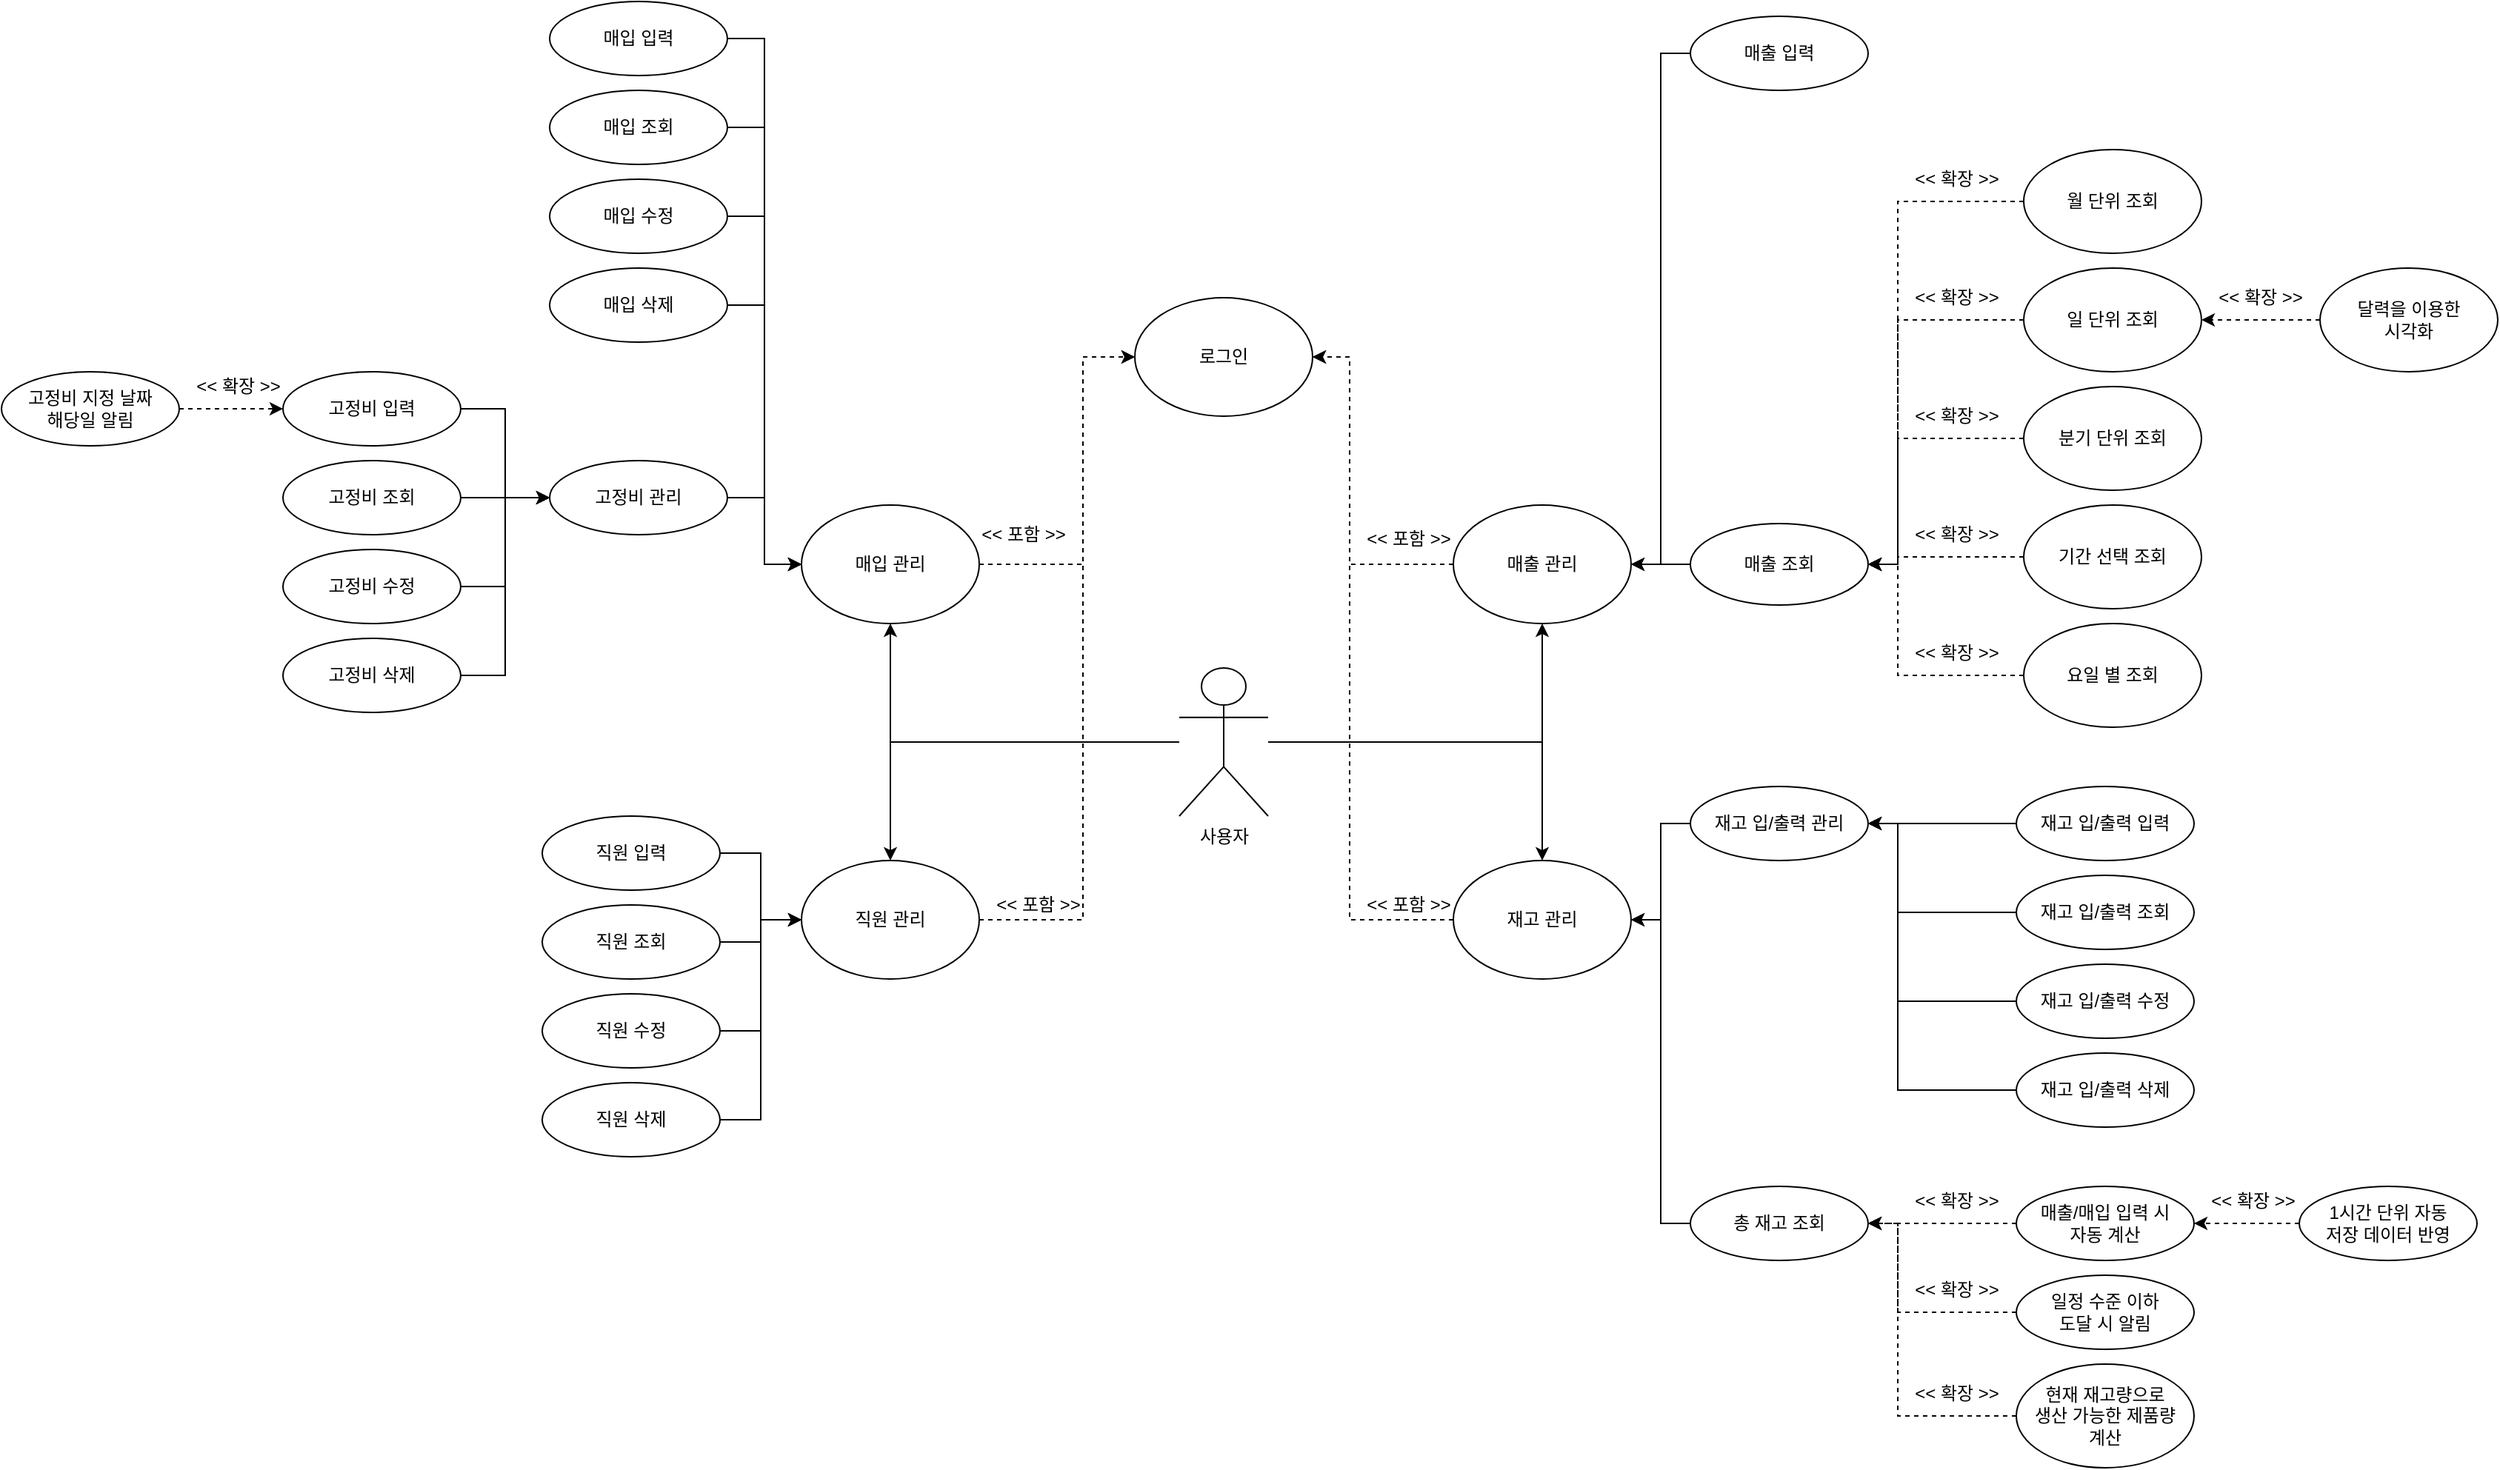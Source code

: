 <mxfile version="21.3.2" type="device">
  <diagram name="페이지-1" id="5rvc0cyoSZBuFWo42gVA">
    <mxGraphModel dx="1687" dy="1726" grid="1" gridSize="10" guides="1" tooltips="1" connect="1" arrows="1" fold="1" page="1" pageScale="1" pageWidth="1169" pageHeight="827" math="0" shadow="0">
      <root>
        <mxCell id="0" />
        <mxCell id="1" parent="0" />
        <mxCell id="7NKBUHU3Fe6AFXf19GnZ-112" value="" style="group" vertex="1" connectable="0" parent="1">
          <mxGeometry x="1320" y="-80" width="691" height="570" as="geometry" />
        </mxCell>
        <mxCell id="7NKBUHU3Fe6AFXf19GnZ-70" value="재고 입/출력 입력" style="ellipse;whiteSpace=wrap;html=1;" vertex="1" parent="7NKBUHU3Fe6AFXf19GnZ-112">
          <mxGeometry x="380" y="110" width="120" height="50" as="geometry" />
        </mxCell>
        <mxCell id="7NKBUHU3Fe6AFXf19GnZ-71" value="재고 입/출력 조회" style="ellipse;whiteSpace=wrap;html=1;" vertex="1" parent="7NKBUHU3Fe6AFXf19GnZ-112">
          <mxGeometry x="380" y="170" width="120" height="50" as="geometry" />
        </mxCell>
        <mxCell id="7NKBUHU3Fe6AFXf19GnZ-72" value="재고 입/출력 수정" style="ellipse;whiteSpace=wrap;html=1;" vertex="1" parent="7NKBUHU3Fe6AFXf19GnZ-112">
          <mxGeometry x="380" y="230" width="120" height="50" as="geometry" />
        </mxCell>
        <mxCell id="7NKBUHU3Fe6AFXf19GnZ-73" value="재고 입/출력 삭제" style="ellipse;whiteSpace=wrap;html=1;" vertex="1" parent="7NKBUHU3Fe6AFXf19GnZ-112">
          <mxGeometry x="380" y="290" width="120" height="50" as="geometry" />
        </mxCell>
        <mxCell id="7NKBUHU3Fe6AFXf19GnZ-74" value="재고 관리" style="ellipse;whiteSpace=wrap;html=1;" vertex="1" parent="7NKBUHU3Fe6AFXf19GnZ-112">
          <mxGeometry y="160" width="120" height="80" as="geometry" />
        </mxCell>
        <mxCell id="7NKBUHU3Fe6AFXf19GnZ-107" style="edgeStyle=orthogonalEdgeStyle;rounded=0;orthogonalLoop=1;jettySize=auto;html=1;entryX=1;entryY=0.5;entryDx=0;entryDy=0;" edge="1" parent="7NKBUHU3Fe6AFXf19GnZ-112" source="7NKBUHU3Fe6AFXf19GnZ-76" target="7NKBUHU3Fe6AFXf19GnZ-74">
          <mxGeometry relative="1" as="geometry" />
        </mxCell>
        <mxCell id="7NKBUHU3Fe6AFXf19GnZ-76" value="재고 입/출력 관리" style="ellipse;whiteSpace=wrap;html=1;" vertex="1" parent="7NKBUHU3Fe6AFXf19GnZ-112">
          <mxGeometry x="160" y="110" width="120" height="50" as="geometry" />
        </mxCell>
        <mxCell id="7NKBUHU3Fe6AFXf19GnZ-91" style="edgeStyle=orthogonalEdgeStyle;rounded=0;orthogonalLoop=1;jettySize=auto;html=1;entryX=1;entryY=0.5;entryDx=0;entryDy=0;" edge="1" parent="7NKBUHU3Fe6AFXf19GnZ-112" source="7NKBUHU3Fe6AFXf19GnZ-70" target="7NKBUHU3Fe6AFXf19GnZ-76">
          <mxGeometry relative="1" as="geometry" />
        </mxCell>
        <mxCell id="7NKBUHU3Fe6AFXf19GnZ-93" style="edgeStyle=orthogonalEdgeStyle;rounded=0;orthogonalLoop=1;jettySize=auto;html=1;entryX=1;entryY=0.5;entryDx=0;entryDy=0;" edge="1" parent="7NKBUHU3Fe6AFXf19GnZ-112" source="7NKBUHU3Fe6AFXf19GnZ-71" target="7NKBUHU3Fe6AFXf19GnZ-76">
          <mxGeometry relative="1" as="geometry">
            <Array as="points">
              <mxPoint x="300" y="195" />
              <mxPoint x="300" y="135" />
            </Array>
          </mxGeometry>
        </mxCell>
        <mxCell id="7NKBUHU3Fe6AFXf19GnZ-94" style="edgeStyle=orthogonalEdgeStyle;rounded=0;orthogonalLoop=1;jettySize=auto;html=1;entryX=1;entryY=0.5;entryDx=0;entryDy=0;" edge="1" parent="7NKBUHU3Fe6AFXf19GnZ-112" source="7NKBUHU3Fe6AFXf19GnZ-72" target="7NKBUHU3Fe6AFXf19GnZ-76">
          <mxGeometry relative="1" as="geometry">
            <Array as="points">
              <mxPoint x="300" y="255" />
              <mxPoint x="300" y="135" />
            </Array>
          </mxGeometry>
        </mxCell>
        <mxCell id="7NKBUHU3Fe6AFXf19GnZ-95" style="edgeStyle=orthogonalEdgeStyle;rounded=0;orthogonalLoop=1;jettySize=auto;html=1;entryX=1;entryY=0.5;entryDx=0;entryDy=0;" edge="1" parent="7NKBUHU3Fe6AFXf19GnZ-112" source="7NKBUHU3Fe6AFXf19GnZ-73" target="7NKBUHU3Fe6AFXf19GnZ-76">
          <mxGeometry relative="1" as="geometry">
            <Array as="points">
              <mxPoint x="300" y="315" />
              <mxPoint x="300" y="135" />
            </Array>
          </mxGeometry>
        </mxCell>
        <mxCell id="7NKBUHU3Fe6AFXf19GnZ-77" value="총 재고 조회" style="ellipse;whiteSpace=wrap;html=1;" vertex="1" parent="7NKBUHU3Fe6AFXf19GnZ-112">
          <mxGeometry x="160" y="380" width="120" height="50" as="geometry" />
        </mxCell>
        <mxCell id="7NKBUHU3Fe6AFXf19GnZ-145" style="edgeStyle=orthogonalEdgeStyle;rounded=0;orthogonalLoop=1;jettySize=auto;html=1;dashed=1;" edge="1" parent="7NKBUHU3Fe6AFXf19GnZ-112" source="7NKBUHU3Fe6AFXf19GnZ-78">
          <mxGeometry relative="1" as="geometry">
            <mxPoint x="280" y="405" as="targetPoint" />
          </mxGeometry>
        </mxCell>
        <mxCell id="7NKBUHU3Fe6AFXf19GnZ-78" value="매출/매입 입력 시&lt;br&gt;자동 계산" style="ellipse;whiteSpace=wrap;html=1;" vertex="1" parent="7NKBUHU3Fe6AFXf19GnZ-112">
          <mxGeometry x="380" y="380" width="120" height="50" as="geometry" />
        </mxCell>
        <mxCell id="7NKBUHU3Fe6AFXf19GnZ-142" style="edgeStyle=orthogonalEdgeStyle;rounded=0;orthogonalLoop=1;jettySize=auto;html=1;entryX=1;entryY=0.5;entryDx=0;entryDy=0;dashed=1;" edge="1" parent="7NKBUHU3Fe6AFXf19GnZ-112" source="7NKBUHU3Fe6AFXf19GnZ-80" target="7NKBUHU3Fe6AFXf19GnZ-78">
          <mxGeometry relative="1" as="geometry" />
        </mxCell>
        <mxCell id="7NKBUHU3Fe6AFXf19GnZ-80" value="1시간 단위 자동&lt;br&gt;저장 데이터 반영" style="ellipse;whiteSpace=wrap;html=1;" vertex="1" parent="7NKBUHU3Fe6AFXf19GnZ-112">
          <mxGeometry x="571" y="380" width="120" height="50" as="geometry" />
        </mxCell>
        <mxCell id="7NKBUHU3Fe6AFXf19GnZ-146" style="edgeStyle=orthogonalEdgeStyle;rounded=0;orthogonalLoop=1;jettySize=auto;html=1;entryX=1;entryY=0.5;entryDx=0;entryDy=0;dashed=1;" edge="1" parent="7NKBUHU3Fe6AFXf19GnZ-112" source="7NKBUHU3Fe6AFXf19GnZ-81" target="7NKBUHU3Fe6AFXf19GnZ-77">
          <mxGeometry relative="1" as="geometry">
            <Array as="points">
              <mxPoint x="300" y="465" />
              <mxPoint x="300" y="405" />
            </Array>
          </mxGeometry>
        </mxCell>
        <mxCell id="7NKBUHU3Fe6AFXf19GnZ-81" value="일정 수준 이하&lt;br&gt;도달 시 알림" style="ellipse;whiteSpace=wrap;html=1;" vertex="1" parent="7NKBUHU3Fe6AFXf19GnZ-112">
          <mxGeometry x="380" y="440" width="120" height="50" as="geometry" />
        </mxCell>
        <mxCell id="7NKBUHU3Fe6AFXf19GnZ-147" style="edgeStyle=orthogonalEdgeStyle;rounded=0;orthogonalLoop=1;jettySize=auto;html=1;entryX=1;entryY=0.5;entryDx=0;entryDy=0;dashed=1;" edge="1" parent="7NKBUHU3Fe6AFXf19GnZ-112" source="7NKBUHU3Fe6AFXf19GnZ-83" target="7NKBUHU3Fe6AFXf19GnZ-77">
          <mxGeometry relative="1" as="geometry">
            <Array as="points">
              <mxPoint x="300" y="535" />
              <mxPoint x="300" y="405" />
            </Array>
          </mxGeometry>
        </mxCell>
        <mxCell id="7NKBUHU3Fe6AFXf19GnZ-83" value="현재 재고량으로&lt;br&gt;생산 가능한 제품량&lt;br&gt;계산" style="ellipse;whiteSpace=wrap;html=1;" vertex="1" parent="7NKBUHU3Fe6AFXf19GnZ-112">
          <mxGeometry x="380" y="500" width="120" height="70" as="geometry" />
        </mxCell>
        <UserObject label="&amp;lt;&amp;lt; 확장 &amp;gt;&amp;gt;" placeholders="1" name="Variable" id="7NKBUHU3Fe6AFXf19GnZ-99">
          <mxCell style="text;html=1;strokeColor=none;fillColor=none;align=center;verticalAlign=middle;whiteSpace=wrap;overflow=hidden;rotation=0;" vertex="1" parent="7NKBUHU3Fe6AFXf19GnZ-112">
            <mxGeometry x="300" y="380" width="80" height="20" as="geometry" />
          </mxCell>
        </UserObject>
        <UserObject label="&amp;lt;&amp;lt; 확장 &amp;gt;&amp;gt;" placeholders="1" name="Variable" id="7NKBUHU3Fe6AFXf19GnZ-100">
          <mxCell style="text;html=1;strokeColor=none;fillColor=none;align=center;verticalAlign=middle;whiteSpace=wrap;overflow=hidden;rotation=0;" vertex="1" parent="7NKBUHU3Fe6AFXf19GnZ-112">
            <mxGeometry x="300" y="440" width="80" height="20" as="geometry" />
          </mxCell>
        </UserObject>
        <UserObject label="&amp;lt;&amp;lt; 확장 &amp;gt;&amp;gt;" placeholders="1" name="Variable" id="7NKBUHU3Fe6AFXf19GnZ-101">
          <mxCell style="text;html=1;strokeColor=none;fillColor=none;align=center;verticalAlign=middle;whiteSpace=wrap;overflow=hidden;rotation=0;" vertex="1" parent="7NKBUHU3Fe6AFXf19GnZ-112">
            <mxGeometry x="300" y="510" width="80" height="20" as="geometry" />
          </mxCell>
        </UserObject>
        <UserObject label="&amp;lt;&amp;lt; 확장 &amp;gt;&amp;gt;" placeholders="1" name="Variable" id="7NKBUHU3Fe6AFXf19GnZ-105">
          <mxCell style="text;html=1;strokeColor=none;fillColor=none;align=center;verticalAlign=middle;whiteSpace=wrap;overflow=hidden;rotation=0;" vertex="1" parent="7NKBUHU3Fe6AFXf19GnZ-112">
            <mxGeometry x="500" y="380" width="80" height="20" as="geometry" />
          </mxCell>
        </UserObject>
        <mxCell id="7NKBUHU3Fe6AFXf19GnZ-109" style="edgeStyle=orthogonalEdgeStyle;rounded=0;orthogonalLoop=1;jettySize=auto;html=1;entryX=1;entryY=0.5;entryDx=0;entryDy=0;" edge="1" parent="7NKBUHU3Fe6AFXf19GnZ-112" source="7NKBUHU3Fe6AFXf19GnZ-77" target="7NKBUHU3Fe6AFXf19GnZ-74">
          <mxGeometry relative="1" as="geometry" />
        </mxCell>
        <UserObject label="&amp;lt;&amp;lt; 확장 &amp;gt;&amp;gt;" placeholders="1" name="Variable" id="7NKBUHU3Fe6AFXf19GnZ-36">
          <mxCell style="text;html=1;strokeColor=none;fillColor=none;align=center;verticalAlign=middle;whiteSpace=wrap;overflow=hidden;rotation=0;container=0;" vertex="1" parent="7NKBUHU3Fe6AFXf19GnZ-112">
            <mxGeometry x="300" y="10" width="80" height="20" as="geometry" />
          </mxCell>
        </UserObject>
        <mxCell id="7NKBUHU3Fe6AFXf19GnZ-124" value="" style="group" vertex="1" connectable="0" parent="1">
          <mxGeometry x="340" y="-500" width="660" height="500" as="geometry" />
        </mxCell>
        <mxCell id="7NKBUHU3Fe6AFXf19GnZ-38" value="매입 관리" style="ellipse;whiteSpace=wrap;html=1;" vertex="1" parent="7NKBUHU3Fe6AFXf19GnZ-124">
          <mxGeometry x="540" y="340" width="120" height="80" as="geometry" />
        </mxCell>
        <mxCell id="7NKBUHU3Fe6AFXf19GnZ-55" style="edgeStyle=orthogonalEdgeStyle;rounded=0;orthogonalLoop=1;jettySize=auto;html=1;entryX=0;entryY=0.5;entryDx=0;entryDy=0;" edge="1" parent="7NKBUHU3Fe6AFXf19GnZ-124" source="7NKBUHU3Fe6AFXf19GnZ-39" target="7NKBUHU3Fe6AFXf19GnZ-38">
          <mxGeometry relative="1" as="geometry" />
        </mxCell>
        <mxCell id="7NKBUHU3Fe6AFXf19GnZ-39" value="매입 입력" style="ellipse;whiteSpace=wrap;html=1;" vertex="1" parent="7NKBUHU3Fe6AFXf19GnZ-124">
          <mxGeometry x="370" width="120" height="50" as="geometry" />
        </mxCell>
        <mxCell id="7NKBUHU3Fe6AFXf19GnZ-60" style="edgeStyle=orthogonalEdgeStyle;rounded=0;orthogonalLoop=1;jettySize=auto;html=1;entryX=0;entryY=0.5;entryDx=0;entryDy=0;" edge="1" parent="7NKBUHU3Fe6AFXf19GnZ-124" source="7NKBUHU3Fe6AFXf19GnZ-42" target="7NKBUHU3Fe6AFXf19GnZ-38">
          <mxGeometry relative="1" as="geometry" />
        </mxCell>
        <mxCell id="7NKBUHU3Fe6AFXf19GnZ-42" value="고정비 관리" style="ellipse;whiteSpace=wrap;html=1;" vertex="1" parent="7NKBUHU3Fe6AFXf19GnZ-124">
          <mxGeometry x="370" y="310" width="120" height="50" as="geometry" />
        </mxCell>
        <mxCell id="7NKBUHU3Fe6AFXf19GnZ-61" style="edgeStyle=orthogonalEdgeStyle;rounded=0;orthogonalLoop=1;jettySize=auto;html=1;entryX=0;entryY=0.5;entryDx=0;entryDy=0;" edge="1" parent="7NKBUHU3Fe6AFXf19GnZ-124" source="7NKBUHU3Fe6AFXf19GnZ-43" target="7NKBUHU3Fe6AFXf19GnZ-42">
          <mxGeometry relative="1" as="geometry" />
        </mxCell>
        <mxCell id="7NKBUHU3Fe6AFXf19GnZ-43" value="고정비 입력" style="ellipse;whiteSpace=wrap;html=1;" vertex="1" parent="7NKBUHU3Fe6AFXf19GnZ-124">
          <mxGeometry x="190" y="250" width="120" height="50" as="geometry" />
        </mxCell>
        <mxCell id="7NKBUHU3Fe6AFXf19GnZ-62" style="edgeStyle=orthogonalEdgeStyle;rounded=0;orthogonalLoop=1;jettySize=auto;html=1;entryX=0;entryY=0.5;entryDx=0;entryDy=0;" edge="1" parent="7NKBUHU3Fe6AFXf19GnZ-124" source="7NKBUHU3Fe6AFXf19GnZ-44" target="7NKBUHU3Fe6AFXf19GnZ-42">
          <mxGeometry relative="1" as="geometry" />
        </mxCell>
        <mxCell id="7NKBUHU3Fe6AFXf19GnZ-44" value="고정비 조회" style="ellipse;whiteSpace=wrap;html=1;" vertex="1" parent="7NKBUHU3Fe6AFXf19GnZ-124">
          <mxGeometry x="190" y="310" width="120" height="50" as="geometry" />
        </mxCell>
        <mxCell id="7NKBUHU3Fe6AFXf19GnZ-63" style="edgeStyle=orthogonalEdgeStyle;rounded=0;orthogonalLoop=1;jettySize=auto;html=1;entryX=0;entryY=0.5;entryDx=0;entryDy=0;" edge="1" parent="7NKBUHU3Fe6AFXf19GnZ-124" source="7NKBUHU3Fe6AFXf19GnZ-45" target="7NKBUHU3Fe6AFXf19GnZ-42">
          <mxGeometry relative="1" as="geometry" />
        </mxCell>
        <mxCell id="7NKBUHU3Fe6AFXf19GnZ-45" value="고정비 수정" style="ellipse;whiteSpace=wrap;html=1;" vertex="1" parent="7NKBUHU3Fe6AFXf19GnZ-124">
          <mxGeometry x="190" y="370" width="120" height="50" as="geometry" />
        </mxCell>
        <mxCell id="7NKBUHU3Fe6AFXf19GnZ-64" style="edgeStyle=orthogonalEdgeStyle;rounded=0;orthogonalLoop=1;jettySize=auto;html=1;entryX=0;entryY=0.5;entryDx=0;entryDy=0;" edge="1" parent="7NKBUHU3Fe6AFXf19GnZ-124" source="7NKBUHU3Fe6AFXf19GnZ-51" target="7NKBUHU3Fe6AFXf19GnZ-42">
          <mxGeometry relative="1" as="geometry" />
        </mxCell>
        <mxCell id="7NKBUHU3Fe6AFXf19GnZ-51" value="고정비 삭제" style="ellipse;whiteSpace=wrap;html=1;" vertex="1" parent="7NKBUHU3Fe6AFXf19GnZ-124">
          <mxGeometry x="190" y="430" width="120" height="50" as="geometry" />
        </mxCell>
        <mxCell id="7NKBUHU3Fe6AFXf19GnZ-56" style="edgeStyle=orthogonalEdgeStyle;rounded=0;orthogonalLoop=1;jettySize=auto;html=1;entryX=0;entryY=0.5;entryDx=0;entryDy=0;" edge="1" parent="7NKBUHU3Fe6AFXf19GnZ-124" source="7NKBUHU3Fe6AFXf19GnZ-52" target="7NKBUHU3Fe6AFXf19GnZ-38">
          <mxGeometry relative="1" as="geometry" />
        </mxCell>
        <mxCell id="7NKBUHU3Fe6AFXf19GnZ-52" value="매입 조회" style="ellipse;whiteSpace=wrap;html=1;" vertex="1" parent="7NKBUHU3Fe6AFXf19GnZ-124">
          <mxGeometry x="370" y="60" width="120" height="50" as="geometry" />
        </mxCell>
        <mxCell id="7NKBUHU3Fe6AFXf19GnZ-59" style="edgeStyle=orthogonalEdgeStyle;rounded=0;orthogonalLoop=1;jettySize=auto;html=1;entryX=0;entryY=0.5;entryDx=0;entryDy=0;" edge="1" parent="7NKBUHU3Fe6AFXf19GnZ-124" source="7NKBUHU3Fe6AFXf19GnZ-53" target="7NKBUHU3Fe6AFXf19GnZ-38">
          <mxGeometry relative="1" as="geometry" />
        </mxCell>
        <mxCell id="7NKBUHU3Fe6AFXf19GnZ-53" value="매입 수정" style="ellipse;whiteSpace=wrap;html=1;" vertex="1" parent="7NKBUHU3Fe6AFXf19GnZ-124">
          <mxGeometry x="370" y="120" width="120" height="50" as="geometry" />
        </mxCell>
        <mxCell id="7NKBUHU3Fe6AFXf19GnZ-58" style="edgeStyle=orthogonalEdgeStyle;rounded=0;orthogonalLoop=1;jettySize=auto;html=1;entryX=0;entryY=0.5;entryDx=0;entryDy=0;" edge="1" parent="7NKBUHU3Fe6AFXf19GnZ-124" source="7NKBUHU3Fe6AFXf19GnZ-54" target="7NKBUHU3Fe6AFXf19GnZ-38">
          <mxGeometry relative="1" as="geometry" />
        </mxCell>
        <mxCell id="7NKBUHU3Fe6AFXf19GnZ-54" value="매입 삭제" style="ellipse;whiteSpace=wrap;html=1;" vertex="1" parent="7NKBUHU3Fe6AFXf19GnZ-124">
          <mxGeometry x="370" y="180" width="120" height="50" as="geometry" />
        </mxCell>
        <mxCell id="7NKBUHU3Fe6AFXf19GnZ-141" style="edgeStyle=orthogonalEdgeStyle;rounded=0;orthogonalLoop=1;jettySize=auto;html=1;entryX=0;entryY=0.5;entryDx=0;entryDy=0;dashed=1;" edge="1" parent="7NKBUHU3Fe6AFXf19GnZ-124" source="7NKBUHU3Fe6AFXf19GnZ-65" target="7NKBUHU3Fe6AFXf19GnZ-43">
          <mxGeometry relative="1" as="geometry" />
        </mxCell>
        <mxCell id="7NKBUHU3Fe6AFXf19GnZ-65" value="고정비 지정 날짜 &lt;br&gt;해당일 알림" style="ellipse;whiteSpace=wrap;html=1;" vertex="1" parent="7NKBUHU3Fe6AFXf19GnZ-124">
          <mxGeometry y="250" width="120" height="50" as="geometry" />
        </mxCell>
        <UserObject label="&amp;lt;&amp;lt; 확장 &amp;gt;&amp;gt;" placeholders="1" name="Variable" id="7NKBUHU3Fe6AFXf19GnZ-67">
          <mxCell style="text;html=1;strokeColor=none;fillColor=none;align=center;verticalAlign=middle;whiteSpace=wrap;overflow=hidden;rotation=0;" vertex="1" parent="7NKBUHU3Fe6AFXf19GnZ-124">
            <mxGeometry x="120" y="250" width="80" height="20" as="geometry" />
          </mxCell>
        </UserObject>
        <mxCell id="7NKBUHU3Fe6AFXf19GnZ-125" value="" style="group" vertex="1" connectable="0" parent="1">
          <mxGeometry x="630" y="40" width="300" height="230" as="geometry" />
        </mxCell>
        <mxCell id="7NKBUHU3Fe6AFXf19GnZ-115" value="직원 입력" style="ellipse;whiteSpace=wrap;html=1;" vertex="1" parent="7NKBUHU3Fe6AFXf19GnZ-125">
          <mxGeometry x="75" y="10" width="120" height="50" as="geometry" />
        </mxCell>
        <mxCell id="7NKBUHU3Fe6AFXf19GnZ-116" value="직원 조회" style="ellipse;whiteSpace=wrap;html=1;" vertex="1" parent="7NKBUHU3Fe6AFXf19GnZ-125">
          <mxGeometry x="75" y="70" width="120" height="50" as="geometry" />
        </mxCell>
        <mxCell id="7NKBUHU3Fe6AFXf19GnZ-117" value="직원 수정" style="ellipse;whiteSpace=wrap;html=1;" vertex="1" parent="7NKBUHU3Fe6AFXf19GnZ-125">
          <mxGeometry x="75" y="130" width="120" height="50" as="geometry" />
        </mxCell>
        <mxCell id="7NKBUHU3Fe6AFXf19GnZ-118" value="직원 삭제" style="ellipse;whiteSpace=wrap;html=1;" vertex="1" parent="7NKBUHU3Fe6AFXf19GnZ-125">
          <mxGeometry x="75" y="190" width="120" height="50" as="geometry" />
        </mxCell>
        <mxCell id="7NKBUHU3Fe6AFXf19GnZ-162" style="edgeStyle=orthogonalEdgeStyle;rounded=0;orthogonalLoop=1;jettySize=auto;html=1;entryX=0;entryY=0.5;entryDx=0;entryDy=0;dashed=1;" edge="1" parent="1" source="7NKBUHU3Fe6AFXf19GnZ-114" target="7NKBUHU3Fe6AFXf19GnZ-140">
          <mxGeometry relative="1" as="geometry">
            <Array as="points">
              <mxPoint x="1070" y="120" />
              <mxPoint x="1070" y="-260" />
            </Array>
          </mxGeometry>
        </mxCell>
        <mxCell id="7NKBUHU3Fe6AFXf19GnZ-114" value="직원 관리" style="ellipse;whiteSpace=wrap;html=1;" vertex="1" parent="1">
          <mxGeometry x="880" y="80" width="120" height="80" as="geometry" />
        </mxCell>
        <mxCell id="7NKBUHU3Fe6AFXf19GnZ-129" style="edgeStyle=orthogonalEdgeStyle;rounded=0;orthogonalLoop=1;jettySize=auto;html=1;entryX=0;entryY=0.5;entryDx=0;entryDy=0;" edge="1" parent="1" source="7NKBUHU3Fe6AFXf19GnZ-116" target="7NKBUHU3Fe6AFXf19GnZ-114">
          <mxGeometry relative="1" as="geometry" />
        </mxCell>
        <mxCell id="7NKBUHU3Fe6AFXf19GnZ-130" style="edgeStyle=orthogonalEdgeStyle;rounded=0;orthogonalLoop=1;jettySize=auto;html=1;entryX=0;entryY=0.5;entryDx=0;entryDy=0;" edge="1" parent="1" source="7NKBUHU3Fe6AFXf19GnZ-115" target="7NKBUHU3Fe6AFXf19GnZ-114">
          <mxGeometry relative="1" as="geometry" />
        </mxCell>
        <mxCell id="7NKBUHU3Fe6AFXf19GnZ-131" style="edgeStyle=orthogonalEdgeStyle;rounded=0;orthogonalLoop=1;jettySize=auto;html=1;entryX=0;entryY=0.5;entryDx=0;entryDy=0;" edge="1" parent="1" source="7NKBUHU3Fe6AFXf19GnZ-117" target="7NKBUHU3Fe6AFXf19GnZ-114">
          <mxGeometry relative="1" as="geometry" />
        </mxCell>
        <mxCell id="7NKBUHU3Fe6AFXf19GnZ-132" style="edgeStyle=orthogonalEdgeStyle;rounded=0;orthogonalLoop=1;jettySize=auto;html=1;entryX=0;entryY=0.5;entryDx=0;entryDy=0;" edge="1" parent="1" source="7NKBUHU3Fe6AFXf19GnZ-118" target="7NKBUHU3Fe6AFXf19GnZ-114">
          <mxGeometry relative="1" as="geometry" />
        </mxCell>
        <mxCell id="7NKBUHU3Fe6AFXf19GnZ-148" style="edgeStyle=orthogonalEdgeStyle;rounded=0;orthogonalLoop=1;jettySize=auto;html=1;entryX=1;entryY=0.5;entryDx=0;entryDy=0;dashed=1;" edge="1" parent="1" source="7NKBUHU3Fe6AFXf19GnZ-46" target="7NKBUHU3Fe6AFXf19GnZ-5">
          <mxGeometry relative="1" as="geometry" />
        </mxCell>
        <mxCell id="7NKBUHU3Fe6AFXf19GnZ-46" value="달력을 이용한&lt;br&gt;시각화" style="ellipse;whiteSpace=wrap;html=1;container=0;" vertex="1" parent="1">
          <mxGeometry x="1905" y="-320" width="120" height="70" as="geometry" />
        </mxCell>
        <mxCell id="7NKBUHU3Fe6AFXf19GnZ-47" style="edgeStyle=orthogonalEdgeStyle;rounded=0;orthogonalLoop=1;jettySize=auto;html=1;entryX=0;entryY=0.5;entryDx=0;entryDy=0;strokeColor=none;dashed=1;" edge="1" parent="1" source="7NKBUHU3Fe6AFXf19GnZ-3" target="7NKBUHU3Fe6AFXf19GnZ-46">
          <mxGeometry relative="1" as="geometry" />
        </mxCell>
        <UserObject label="&amp;lt;&amp;lt; 확장 &amp;gt;&amp;gt;" placeholders="1" name="Variable" id="7NKBUHU3Fe6AFXf19GnZ-49">
          <mxCell style="text;html=1;strokeColor=none;fillColor=none;align=center;verticalAlign=middle;whiteSpace=wrap;overflow=hidden;rotation=0;container=0;" vertex="1" parent="1">
            <mxGeometry x="1825" y="-310" width="80" height="20" as="geometry" />
          </mxCell>
        </UserObject>
        <mxCell id="7NKBUHU3Fe6AFXf19GnZ-179" style="edgeStyle=orthogonalEdgeStyle;rounded=0;orthogonalLoop=1;jettySize=auto;html=1;entryX=1;entryY=0.5;entryDx=0;entryDy=0;dashed=1;" edge="1" parent="1" source="7NKBUHU3Fe6AFXf19GnZ-24" target="7NKBUHU3Fe6AFXf19GnZ-140">
          <mxGeometry relative="1" as="geometry">
            <Array as="points">
              <mxPoint x="1250" y="-120" />
              <mxPoint x="1250" y="-260" />
            </Array>
          </mxGeometry>
        </mxCell>
        <mxCell id="7NKBUHU3Fe6AFXf19GnZ-24" value="매출 관리" style="ellipse;whiteSpace=wrap;html=1;container=0;" vertex="1" parent="1">
          <mxGeometry x="1320" y="-160" width="120" height="80" as="geometry" />
        </mxCell>
        <mxCell id="7NKBUHU3Fe6AFXf19GnZ-32" style="edgeStyle=orthogonalEdgeStyle;rounded=0;orthogonalLoop=1;jettySize=auto;html=1;exitX=0;exitY=0.5;exitDx=0;exitDy=0;entryX=1;entryY=0.5;entryDx=0;entryDy=0;" edge="1" parent="1" source="7NKBUHU3Fe6AFXf19GnZ-26" target="7NKBUHU3Fe6AFXf19GnZ-24">
          <mxGeometry relative="1" as="geometry" />
        </mxCell>
        <mxCell id="7NKBUHU3Fe6AFXf19GnZ-26" value="매출 입력" style="ellipse;whiteSpace=wrap;html=1;container=0;" vertex="1" parent="1">
          <mxGeometry x="1480" y="-490" width="120" height="50" as="geometry" />
        </mxCell>
        <mxCell id="7NKBUHU3Fe6AFXf19GnZ-33" style="edgeStyle=orthogonalEdgeStyle;rounded=0;orthogonalLoop=1;jettySize=auto;html=1;entryX=1;entryY=0.5;entryDx=0;entryDy=0;" edge="1" parent="1" source="7NKBUHU3Fe6AFXf19GnZ-2" target="7NKBUHU3Fe6AFXf19GnZ-24">
          <mxGeometry relative="1" as="geometry" />
        </mxCell>
        <mxCell id="7NKBUHU3Fe6AFXf19GnZ-2" value="매출 조회" style="ellipse;whiteSpace=wrap;html=1;container=0;" vertex="1" parent="1">
          <mxGeometry x="1480" y="-147.5" width="120" height="55" as="geometry" />
        </mxCell>
        <UserObject label="&amp;lt;&amp;lt; 확장 &amp;gt;&amp;gt;" placeholders="1" name="Variable" id="7NKBUHU3Fe6AFXf19GnZ-19">
          <mxCell style="text;html=1;strokeColor=none;fillColor=none;align=center;verticalAlign=middle;whiteSpace=wrap;overflow=hidden;rotation=0;container=0;" vertex="1" parent="1">
            <mxGeometry x="1620" y="-390" width="80" height="20" as="geometry" />
          </mxCell>
        </UserObject>
        <UserObject label="&amp;lt;&amp;lt; 확장 &amp;gt;&amp;gt;" placeholders="1" name="Variable" id="7NKBUHU3Fe6AFXf19GnZ-15">
          <mxCell style="text;html=1;strokeColor=none;fillColor=none;align=center;verticalAlign=middle;whiteSpace=wrap;overflow=hidden;rotation=0;container=0;" vertex="1" parent="1">
            <mxGeometry x="1620" y="-310" width="80" height="20" as="geometry" />
          </mxCell>
        </UserObject>
        <UserObject label="&amp;lt;&amp;lt; 확장 &amp;gt;&amp;gt;" placeholders="1" name="Variable" id="7NKBUHU3Fe6AFXf19GnZ-20">
          <mxCell style="text;html=1;strokeColor=none;fillColor=none;align=center;verticalAlign=middle;whiteSpace=wrap;overflow=hidden;rotation=0;container=0;" vertex="1" parent="1">
            <mxGeometry x="1620" y="-230" width="80" height="20" as="geometry" />
          </mxCell>
        </UserObject>
        <UserObject label="&amp;lt;&amp;lt; 확장 &amp;gt;&amp;gt;" placeholders="1" name="Variable" id="7NKBUHU3Fe6AFXf19GnZ-23">
          <mxCell style="text;html=1;strokeColor=none;fillColor=none;align=center;verticalAlign=middle;whiteSpace=wrap;overflow=hidden;rotation=0;container=0;" vertex="1" parent="1">
            <mxGeometry x="1620" y="-150" width="80" height="20" as="geometry" />
          </mxCell>
        </UserObject>
        <mxCell id="7NKBUHU3Fe6AFXf19GnZ-149" style="edgeStyle=orthogonalEdgeStyle;rounded=0;orthogonalLoop=1;jettySize=auto;html=1;entryX=1;entryY=0.5;entryDx=0;entryDy=0;dashed=1;" edge="1" parent="1" source="7NKBUHU3Fe6AFXf19GnZ-34" target="7NKBUHU3Fe6AFXf19GnZ-2">
          <mxGeometry relative="1" as="geometry">
            <Array as="points">
              <mxPoint x="1620" y="-45" />
              <mxPoint x="1620" y="-120" />
            </Array>
          </mxGeometry>
        </mxCell>
        <mxCell id="7NKBUHU3Fe6AFXf19GnZ-34" value="요일 별 조회" style="ellipse;whiteSpace=wrap;html=1;container=0;" vertex="1" parent="1">
          <mxGeometry x="1705" y="-80" width="120" height="70" as="geometry" />
        </mxCell>
        <mxCell id="7NKBUHU3Fe6AFXf19GnZ-154" style="edgeStyle=orthogonalEdgeStyle;rounded=0;orthogonalLoop=1;jettySize=auto;html=1;entryX=1;entryY=0.5;entryDx=0;entryDy=0;dashed=1;" edge="1" parent="1" source="7NKBUHU3Fe6AFXf19GnZ-3" target="7NKBUHU3Fe6AFXf19GnZ-2">
          <mxGeometry relative="1" as="geometry">
            <Array as="points">
              <mxPoint x="1620" y="-365" />
              <mxPoint x="1620" y="-120" />
            </Array>
          </mxGeometry>
        </mxCell>
        <mxCell id="7NKBUHU3Fe6AFXf19GnZ-3" value="월 단위 조회" style="ellipse;whiteSpace=wrap;html=1;container=0;" vertex="1" parent="1">
          <mxGeometry x="1705" y="-400" width="120" height="70" as="geometry" />
        </mxCell>
        <mxCell id="7NKBUHU3Fe6AFXf19GnZ-152" style="edgeStyle=orthogonalEdgeStyle;rounded=0;orthogonalLoop=1;jettySize=auto;html=1;entryX=1;entryY=0.5;entryDx=0;entryDy=0;dashed=1;" edge="1" parent="1" source="7NKBUHU3Fe6AFXf19GnZ-5" target="7NKBUHU3Fe6AFXf19GnZ-2">
          <mxGeometry relative="1" as="geometry">
            <Array as="points">
              <mxPoint x="1620" y="-285" />
              <mxPoint x="1620" y="-120" />
            </Array>
          </mxGeometry>
        </mxCell>
        <mxCell id="7NKBUHU3Fe6AFXf19GnZ-5" value="일 단위 조회" style="ellipse;whiteSpace=wrap;html=1;container=0;" vertex="1" parent="1">
          <mxGeometry x="1705" y="-320" width="120" height="70" as="geometry" />
        </mxCell>
        <mxCell id="7NKBUHU3Fe6AFXf19GnZ-151" style="edgeStyle=orthogonalEdgeStyle;rounded=0;orthogonalLoop=1;jettySize=auto;html=1;entryX=1;entryY=0.5;entryDx=0;entryDy=0;dashed=1;" edge="1" parent="1" source="7NKBUHU3Fe6AFXf19GnZ-6" target="7NKBUHU3Fe6AFXf19GnZ-2">
          <mxGeometry relative="1" as="geometry">
            <Array as="points">
              <mxPoint x="1620" y="-205" />
              <mxPoint x="1620" y="-120" />
            </Array>
          </mxGeometry>
        </mxCell>
        <mxCell id="7NKBUHU3Fe6AFXf19GnZ-6" value="분기&amp;nbsp;단위 조회" style="ellipse;whiteSpace=wrap;html=1;container=0;" vertex="1" parent="1">
          <mxGeometry x="1705" y="-240" width="120" height="70" as="geometry" />
        </mxCell>
        <mxCell id="7NKBUHU3Fe6AFXf19GnZ-153" style="edgeStyle=orthogonalEdgeStyle;rounded=0;orthogonalLoop=1;jettySize=auto;html=1;entryX=1;entryY=0.5;entryDx=0;entryDy=0;dashed=1;" edge="1" parent="1" source="7NKBUHU3Fe6AFXf19GnZ-21" target="7NKBUHU3Fe6AFXf19GnZ-2">
          <mxGeometry relative="1" as="geometry">
            <Array as="points">
              <mxPoint x="1620" y="-125" />
              <mxPoint x="1620" y="-120" />
            </Array>
          </mxGeometry>
        </mxCell>
        <mxCell id="7NKBUHU3Fe6AFXf19GnZ-21" value="기간 선택 조회" style="ellipse;whiteSpace=wrap;html=1;container=0;" vertex="1" parent="1">
          <mxGeometry x="1705" y="-160" width="120" height="70" as="geometry" />
        </mxCell>
        <mxCell id="7NKBUHU3Fe6AFXf19GnZ-140" value="로그인" style="ellipse;whiteSpace=wrap;html=1;" vertex="1" parent="1">
          <mxGeometry x="1105" y="-300" width="120" height="80" as="geometry" />
        </mxCell>
        <mxCell id="7NKBUHU3Fe6AFXf19GnZ-175" style="edgeStyle=orthogonalEdgeStyle;rounded=0;orthogonalLoop=1;jettySize=auto;html=1;entryX=0.5;entryY=1;entryDx=0;entryDy=0;" edge="1" parent="1" source="7NKBUHU3Fe6AFXf19GnZ-155" target="7NKBUHU3Fe6AFXf19GnZ-38">
          <mxGeometry relative="1" as="geometry">
            <Array as="points">
              <mxPoint x="940" />
            </Array>
          </mxGeometry>
        </mxCell>
        <mxCell id="7NKBUHU3Fe6AFXf19GnZ-176" style="edgeStyle=orthogonalEdgeStyle;rounded=0;orthogonalLoop=1;jettySize=auto;html=1;entryX=0.5;entryY=0;entryDx=0;entryDy=0;" edge="1" parent="1" source="7NKBUHU3Fe6AFXf19GnZ-155" target="7NKBUHU3Fe6AFXf19GnZ-114">
          <mxGeometry relative="1" as="geometry" />
        </mxCell>
        <mxCell id="7NKBUHU3Fe6AFXf19GnZ-177" style="edgeStyle=orthogonalEdgeStyle;rounded=0;orthogonalLoop=1;jettySize=auto;html=1;entryX=0.5;entryY=1;entryDx=0;entryDy=0;" edge="1" parent="1" source="7NKBUHU3Fe6AFXf19GnZ-155" target="7NKBUHU3Fe6AFXf19GnZ-24">
          <mxGeometry relative="1" as="geometry" />
        </mxCell>
        <mxCell id="7NKBUHU3Fe6AFXf19GnZ-178" style="edgeStyle=orthogonalEdgeStyle;rounded=0;orthogonalLoop=1;jettySize=auto;html=1;entryX=0.5;entryY=0;entryDx=0;entryDy=0;" edge="1" parent="1" source="7NKBUHU3Fe6AFXf19GnZ-155" target="7NKBUHU3Fe6AFXf19GnZ-74">
          <mxGeometry relative="1" as="geometry" />
        </mxCell>
        <mxCell id="7NKBUHU3Fe6AFXf19GnZ-155" value="사용자" style="shape=umlActor;verticalLabelPosition=bottom;verticalAlign=top;html=1;outlineConnect=0;" vertex="1" parent="1">
          <mxGeometry x="1135" y="-50" width="60" height="100" as="geometry" />
        </mxCell>
        <mxCell id="7NKBUHU3Fe6AFXf19GnZ-163" style="edgeStyle=orthogonalEdgeStyle;rounded=0;orthogonalLoop=1;jettySize=auto;html=1;entryX=1;entryY=0.5;entryDx=0;entryDy=0;dashed=1;" edge="1" parent="1" source="7NKBUHU3Fe6AFXf19GnZ-74" target="7NKBUHU3Fe6AFXf19GnZ-140">
          <mxGeometry relative="1" as="geometry">
            <Array as="points">
              <mxPoint x="1250" y="120" />
              <mxPoint x="1250" y="-260" />
            </Array>
          </mxGeometry>
        </mxCell>
        <UserObject label="&amp;lt;&amp;lt; 포함 &amp;gt;&amp;gt;" placeholders="1" name="Variable" id="7NKBUHU3Fe6AFXf19GnZ-165">
          <mxCell style="text;html=1;strokeColor=none;fillColor=none;align=center;verticalAlign=middle;whiteSpace=wrap;overflow=hidden;rotation=0;container=0;" vertex="1" parent="1">
            <mxGeometry x="1000" y="100" width="80" height="20" as="geometry" />
          </mxCell>
        </UserObject>
        <UserObject label="&amp;lt;&amp;lt; 포함 &amp;gt;&amp;gt;" placeholders="1" name="Variable" id="7NKBUHU3Fe6AFXf19GnZ-167">
          <mxCell style="text;html=1;strokeColor=none;fillColor=none;align=center;verticalAlign=middle;whiteSpace=wrap;overflow=hidden;rotation=0;container=0;" vertex="1" parent="1">
            <mxGeometry x="990" y="-150" width="80" height="20" as="geometry" />
          </mxCell>
        </UserObject>
        <UserObject label="&amp;lt;&amp;lt; 포함 &amp;gt;&amp;gt;" placeholders="1" name="Variable" id="7NKBUHU3Fe6AFXf19GnZ-168">
          <mxCell style="text;html=1;strokeColor=none;fillColor=none;align=center;verticalAlign=middle;whiteSpace=wrap;overflow=hidden;rotation=0;container=0;" vertex="1" parent="1">
            <mxGeometry x="1250" y="-147.5" width="80" height="20" as="geometry" />
          </mxCell>
        </UserObject>
        <UserObject label="&amp;lt;&amp;lt; 포함 &amp;gt;&amp;gt;" placeholders="1" name="Variable" id="7NKBUHU3Fe6AFXf19GnZ-170">
          <mxCell style="text;html=1;strokeColor=none;fillColor=none;align=center;verticalAlign=middle;whiteSpace=wrap;overflow=hidden;rotation=0;container=0;" vertex="1" parent="1">
            <mxGeometry x="1250" y="100" width="80" height="20" as="geometry" />
          </mxCell>
        </UserObject>
        <mxCell id="7NKBUHU3Fe6AFXf19GnZ-180" style="edgeStyle=orthogonalEdgeStyle;rounded=0;orthogonalLoop=1;jettySize=auto;html=1;entryX=0;entryY=0.5;entryDx=0;entryDy=0;dashed=1;" edge="1" parent="1" source="7NKBUHU3Fe6AFXf19GnZ-38" target="7NKBUHU3Fe6AFXf19GnZ-140">
          <mxGeometry relative="1" as="geometry">
            <Array as="points">
              <mxPoint x="1070" y="-120" />
              <mxPoint x="1070" y="-260" />
            </Array>
          </mxGeometry>
        </mxCell>
      </root>
    </mxGraphModel>
  </diagram>
</mxfile>
